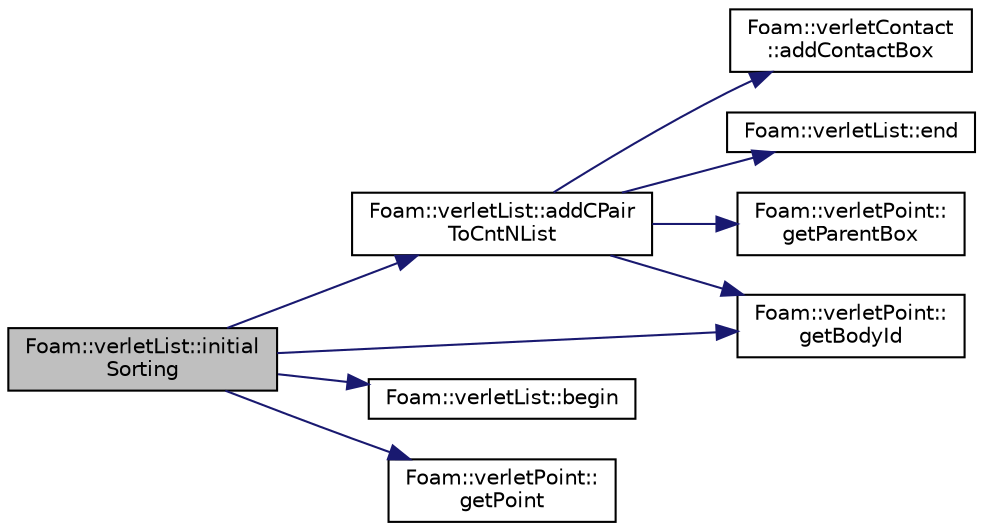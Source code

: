 digraph "Foam::verletList::initialSorting"
{
 // LATEX_PDF_SIZE
  edge [fontname="Helvetica",fontsize="10",labelfontname="Helvetica",labelfontsize="10"];
  node [fontname="Helvetica",fontsize="10",shape=record];
  rankdir="LR";
  Node1 [label="Foam::verletList::initial\lSorting",height=0.2,width=0.4,color="black", fillcolor="grey75", style="filled", fontcolor="black",tooltip=" "];
  Node1 -> Node2 [color="midnightblue",fontsize="10",style="solid",fontname="Helvetica"];
  Node2 [label="Foam::verletList::addCPair\lToCntNList",height=0.2,width=0.4,color="black", fillcolor="white", style="filled",URL="$classFoam_1_1verletList.html#a796482083152ff10a13909553406a132",tooltip=" "];
  Node2 -> Node3 [color="midnightblue",fontsize="10",style="solid",fontname="Helvetica"];
  Node3 [label="Foam::verletContact\l::addContactBox",height=0.2,width=0.4,color="black", fillcolor="white", style="filled",URL="$classFoam_1_1verletContact.html#aab3a0c69ee92712d6998544cbce8d36b",tooltip=" "];
  Node2 -> Node4 [color="midnightblue",fontsize="10",style="solid",fontname="Helvetica"];
  Node4 [label="Foam::verletList::end",height=0.2,width=0.4,color="black", fillcolor="white", style="filled",URL="$classFoam_1_1verletList.html#a231d5849845db41ff89b8eb6e5023916",tooltip=" "];
  Node2 -> Node5 [color="midnightblue",fontsize="10",style="solid",fontname="Helvetica"];
  Node5 [label="Foam::verletPoint::\lgetBodyId",height=0.2,width=0.4,color="black", fillcolor="white", style="filled",URL="$classFoam_1_1verletPoint.html#afbc3f6f3929b912c88acef479759b9ff",tooltip=" "];
  Node2 -> Node6 [color="midnightblue",fontsize="10",style="solid",fontname="Helvetica"];
  Node6 [label="Foam::verletPoint::\lgetParentBox",height=0.2,width=0.4,color="black", fillcolor="white", style="filled",URL="$classFoam_1_1verletPoint.html#a9da54b88dbb98d1e49f3f080c5cf1e5e",tooltip=" "];
  Node1 -> Node7 [color="midnightblue",fontsize="10",style="solid",fontname="Helvetica"];
  Node7 [label="Foam::verletList::begin",height=0.2,width=0.4,color="black", fillcolor="white", style="filled",URL="$classFoam_1_1verletList.html#a5563b565da5f9d3b94c0b55818e7fff4",tooltip=" "];
  Node1 -> Node5 [color="midnightblue",fontsize="10",style="solid",fontname="Helvetica"];
  Node1 -> Node8 [color="midnightblue",fontsize="10",style="solid",fontname="Helvetica"];
  Node8 [label="Foam::verletPoint::\lgetPoint",height=0.2,width=0.4,color="black", fillcolor="white", style="filled",URL="$classFoam_1_1verletPoint.html#a168a99add4ecf645f04b85a10062faa8",tooltip=" "];
}
